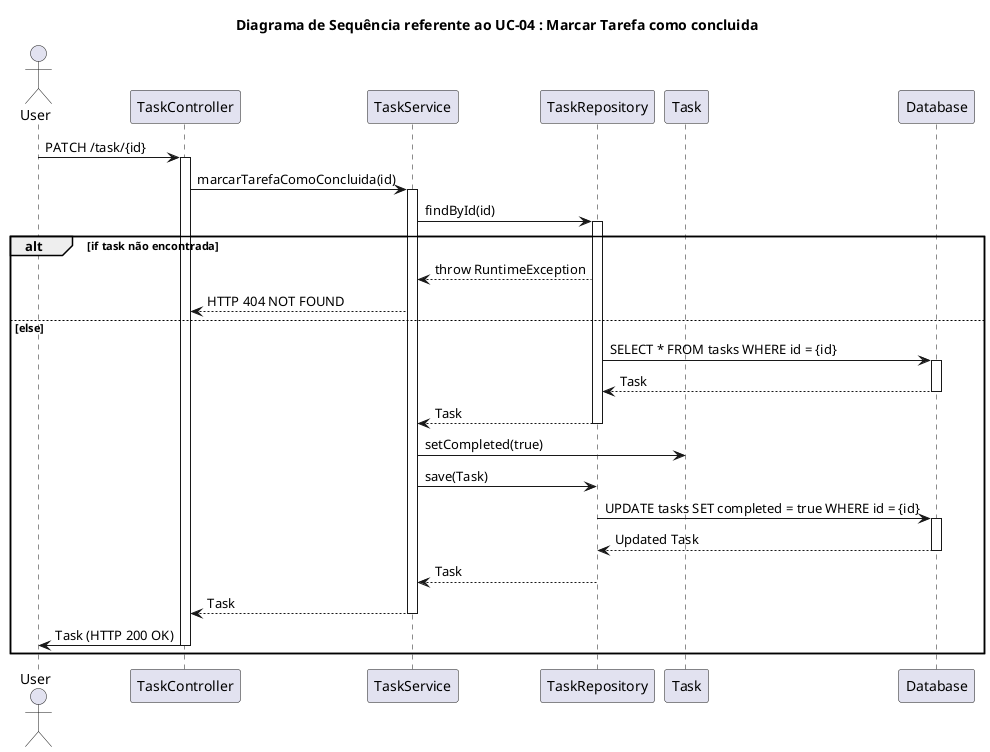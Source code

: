 @startuml diagramaSequenciaUC04.puml
title Diagrama de Sequência referente ao UC-04 : Marcar Tarefa como concluida

actor User
participant TaskController
participant TaskService
participant TaskRepository
participant Task
participant Database

User -> TaskController: PATCH /task/{id}
activate TaskController
TaskController -> TaskService: marcarTarefaComoConcluida(id)
activate TaskService
TaskService -> TaskRepository: findById(id)
activate TaskRepository
alt if task não encontrada
    TaskRepository --> TaskService: throw RuntimeException
    TaskService --> TaskController: HTTP 404 NOT FOUND
else else
    TaskRepository -> Database: SELECT * FROM tasks WHERE id = {id}
    activate Database
    Database --> TaskRepository: Task
    deactivate Database
    TaskRepository --> TaskService: Task
    deactivate TaskRepository
    TaskService -> Task: setCompleted(true)
    TaskService -> TaskRepository: save(Task)
    TaskRepository -> Database: UPDATE tasks SET completed = true WHERE id = {id}
    activate Database
    Database --> TaskRepository: Updated Task
    deactivate Database
    TaskRepository --> TaskService: Task
    deactivate TaskRepository
    TaskService --> TaskController: Task
    deactivate TaskService
    TaskController -> User: Task (HTTP 200 OK)
    deactivate TaskController
end
@enduml